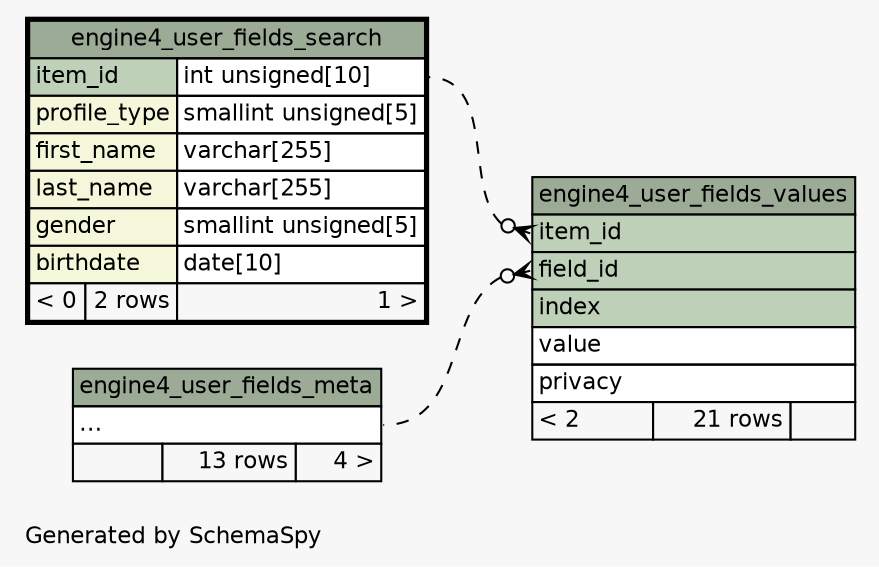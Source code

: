 // dot 2.38.0 on Windows 10 10.0
// SchemaSpy rev 590
digraph "impliedTwoDegreesRelationshipsDiagram" {
  graph [
    rankdir="RL"
    bgcolor="#f7f7f7"
    label="\nGenerated by SchemaSpy"
    labeljust="l"
    nodesep="0.18"
    ranksep="0.46"
    fontname="Helvetica"
    fontsize="11"
  ];
  node [
    fontname="Helvetica"
    fontsize="11"
    shape="plaintext"
  ];
  edge [
    arrowsize="0.8"
  ];
  "engine4_user_fields_values":"field_id":w -> "engine4_user_fields_meta":"elipses":e [arrowhead=none dir=back arrowtail=crowodot style=dashed];
  "engine4_user_fields_values":"item_id":w -> "engine4_user_fields_search":"item_id.type":e [arrowhead=none dir=back arrowtail=crowodot style=dashed];
  "engine4_user_fields_meta" [
    label=<
    <TABLE BORDER="0" CELLBORDER="1" CELLSPACING="0" BGCOLOR="#ffffff">
      <TR><TD COLSPAN="3" BGCOLOR="#9bab96" ALIGN="CENTER">engine4_user_fields_meta</TD></TR>
      <TR><TD PORT="elipses" COLSPAN="3" ALIGN="LEFT">...</TD></TR>
      <TR><TD ALIGN="LEFT" BGCOLOR="#f7f7f7">  </TD><TD ALIGN="RIGHT" BGCOLOR="#f7f7f7">13 rows</TD><TD ALIGN="RIGHT" BGCOLOR="#f7f7f7">4 &gt;</TD></TR>
    </TABLE>>
    URL="engine4_user_fields_meta.html"
    tooltip="engine4_user_fields_meta"
  ];
  "engine4_user_fields_search" [
    label=<
    <TABLE BORDER="2" CELLBORDER="1" CELLSPACING="0" BGCOLOR="#ffffff">
      <TR><TD COLSPAN="3" BGCOLOR="#9bab96" ALIGN="CENTER">engine4_user_fields_search</TD></TR>
      <TR><TD PORT="item_id" COLSPAN="2" BGCOLOR="#bed1b8" ALIGN="LEFT">item_id</TD><TD PORT="item_id.type" ALIGN="LEFT">int unsigned[10]</TD></TR>
      <TR><TD PORT="profile_type" COLSPAN="2" BGCOLOR="#f4f7da" ALIGN="LEFT">profile_type</TD><TD PORT="profile_type.type" ALIGN="LEFT">smallint unsigned[5]</TD></TR>
      <TR><TD PORT="first_name" COLSPAN="2" BGCOLOR="#f4f7da" ALIGN="LEFT">first_name</TD><TD PORT="first_name.type" ALIGN="LEFT">varchar[255]</TD></TR>
      <TR><TD PORT="last_name" COLSPAN="2" BGCOLOR="#f4f7da" ALIGN="LEFT">last_name</TD><TD PORT="last_name.type" ALIGN="LEFT">varchar[255]</TD></TR>
      <TR><TD PORT="gender" COLSPAN="2" BGCOLOR="#f4f7da" ALIGN="LEFT">gender</TD><TD PORT="gender.type" ALIGN="LEFT">smallint unsigned[5]</TD></TR>
      <TR><TD PORT="birthdate" COLSPAN="2" BGCOLOR="#f4f7da" ALIGN="LEFT">birthdate</TD><TD PORT="birthdate.type" ALIGN="LEFT">date[10]</TD></TR>
      <TR><TD ALIGN="LEFT" BGCOLOR="#f7f7f7">&lt; 0</TD><TD ALIGN="RIGHT" BGCOLOR="#f7f7f7">2 rows</TD><TD ALIGN="RIGHT" BGCOLOR="#f7f7f7">1 &gt;</TD></TR>
    </TABLE>>
    URL="engine4_user_fields_search.html"
    tooltip="engine4_user_fields_search"
  ];
  "engine4_user_fields_values" [
    label=<
    <TABLE BORDER="0" CELLBORDER="1" CELLSPACING="0" BGCOLOR="#ffffff">
      <TR><TD COLSPAN="3" BGCOLOR="#9bab96" ALIGN="CENTER">engine4_user_fields_values</TD></TR>
      <TR><TD PORT="item_id" COLSPAN="3" BGCOLOR="#bed1b8" ALIGN="LEFT">item_id</TD></TR>
      <TR><TD PORT="field_id" COLSPAN="3" BGCOLOR="#bed1b8" ALIGN="LEFT">field_id</TD></TR>
      <TR><TD PORT="index" COLSPAN="3" BGCOLOR="#bed1b8" ALIGN="LEFT">index</TD></TR>
      <TR><TD PORT="value" COLSPAN="3" ALIGN="LEFT">value</TD></TR>
      <TR><TD PORT="privacy" COLSPAN="3" ALIGN="LEFT">privacy</TD></TR>
      <TR><TD ALIGN="LEFT" BGCOLOR="#f7f7f7">&lt; 2</TD><TD ALIGN="RIGHT" BGCOLOR="#f7f7f7">21 rows</TD><TD ALIGN="RIGHT" BGCOLOR="#f7f7f7">  </TD></TR>
    </TABLE>>
    URL="engine4_user_fields_values.html"
    tooltip="engine4_user_fields_values"
  ];
}
